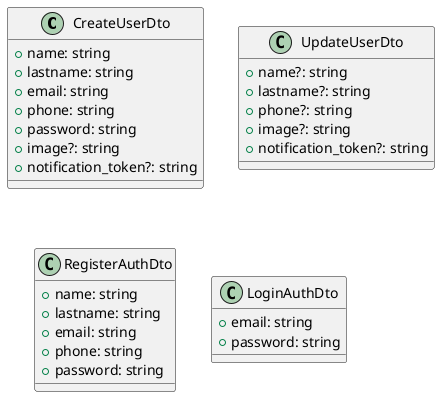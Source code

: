 @startuml
class CreateUserDto {
    +name: string
    +lastname: string
    +email: string
    +phone: string
    +password: string
    +image?: string
    +notification_token?: string
}
class UpdateUserDto {
    +name?: string
    +lastname?: string
    +phone?: string
    +image?: string
    +notification_token?: string
}
class RegisterAuthDto {
    +name: string
    +lastname: string
    +email: string
    +phone: string
    +password: string
}
class LoginAuthDto {
    +email: string
    +password: string
}
@enduml